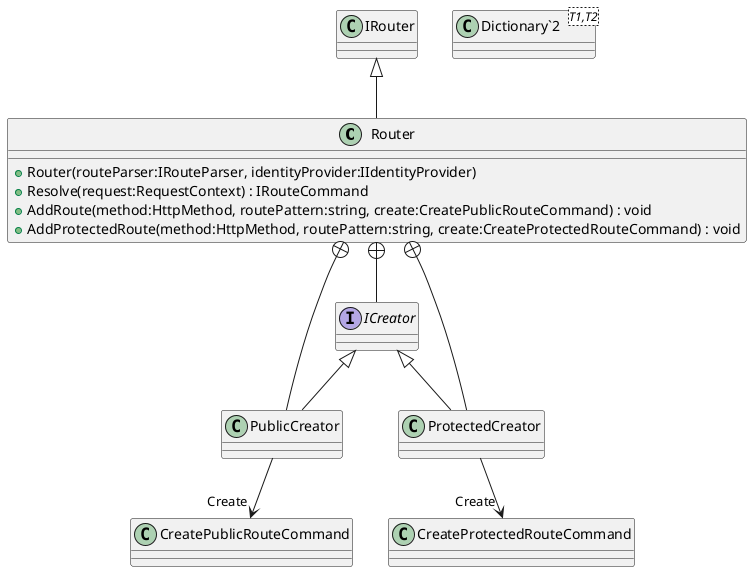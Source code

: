 @startuml
class Router {
    + Router(routeParser:IRouteParser, identityProvider:IIdentityProvider)
    + Resolve(request:RequestContext) : IRouteCommand
    + AddRoute(method:HttpMethod, routePattern:string, create:CreatePublicRouteCommand) : void
    + AddProtectedRoute(method:HttpMethod, routePattern:string, create:CreateProtectedRouteCommand) : void
}
class "Dictionary`2"<T1,T2> {
}
interface ICreator {
}
class PublicCreator {
}
class ProtectedCreator {
}
IRouter <|-- Router
Router +-- ICreator
Router +-- PublicCreator
ICreator <|-- PublicCreator
PublicCreator --> "Create" CreatePublicRouteCommand
Router +-- ProtectedCreator
ICreator <|-- ProtectedCreator
ProtectedCreator --> "Create" CreateProtectedRouteCommand
@enduml
